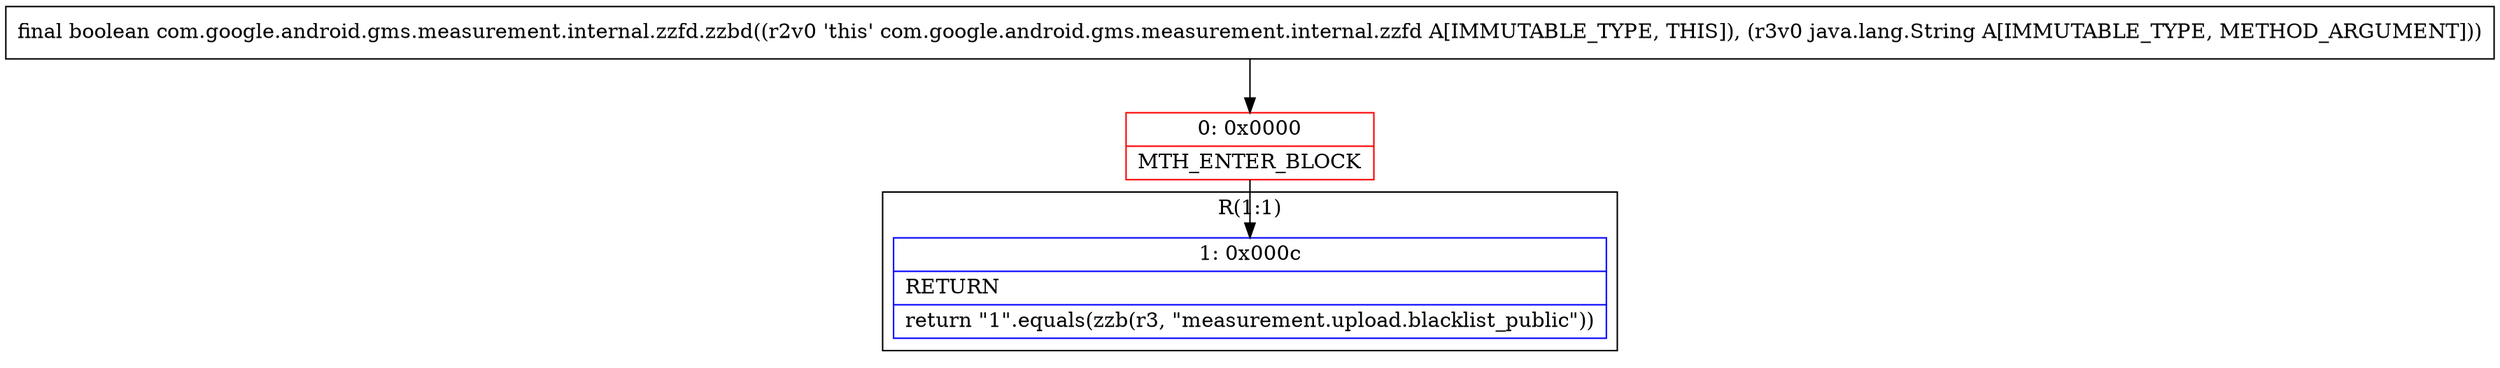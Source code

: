 digraph "CFG forcom.google.android.gms.measurement.internal.zzfd.zzbd(Ljava\/lang\/String;)Z" {
subgraph cluster_Region_1458876743 {
label = "R(1:1)";
node [shape=record,color=blue];
Node_1 [shape=record,label="{1\:\ 0x000c|RETURN\l|return \"1\".equals(zzb(r3, \"measurement.upload.blacklist_public\"))\l}"];
}
Node_0 [shape=record,color=red,label="{0\:\ 0x0000|MTH_ENTER_BLOCK\l}"];
MethodNode[shape=record,label="{final boolean com.google.android.gms.measurement.internal.zzfd.zzbd((r2v0 'this' com.google.android.gms.measurement.internal.zzfd A[IMMUTABLE_TYPE, THIS]), (r3v0 java.lang.String A[IMMUTABLE_TYPE, METHOD_ARGUMENT])) }"];
MethodNode -> Node_0;
Node_0 -> Node_1;
}

